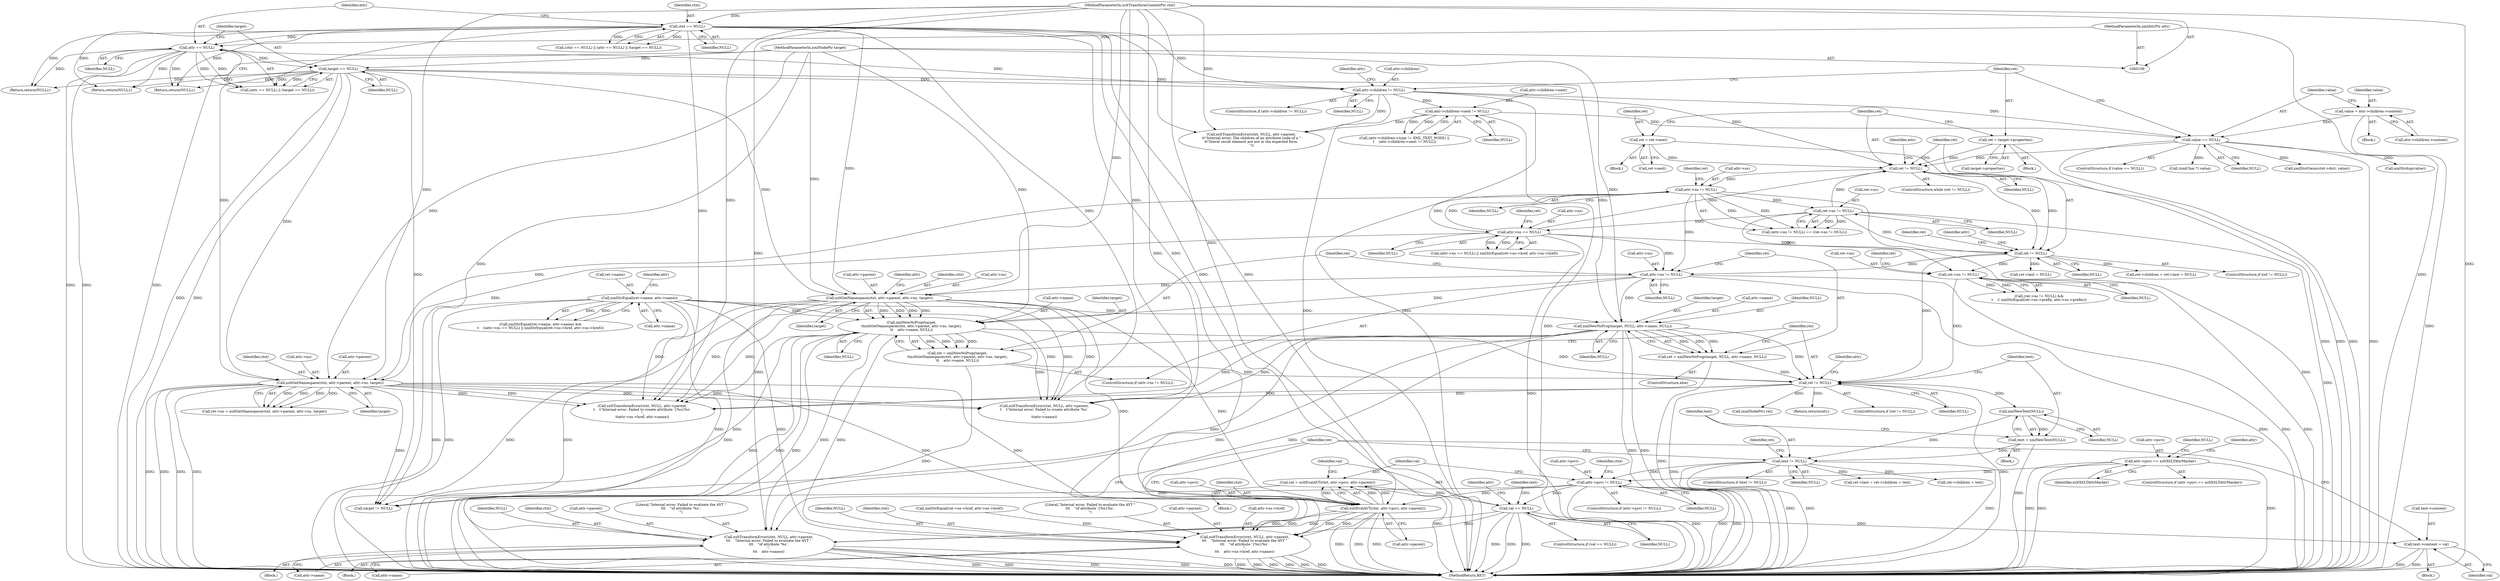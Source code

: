 digraph "0_Chrome_2de493f4a1d48952e09230a0c32ccbd45db973b2_0@pointer" {
"1000378" [label="(Call,val = xsltEvalAVT(ctxt, attr->psvi, attr->parent))"];
"1000380" [label="(Call,xsltEvalAVT(ctxt, attr->psvi, attr->parent))"];
"1000309" [label="(Call,xsltGetNamespace(ctxt, attr->parent, attr->ns, target))"];
"1000118" [label="(Call,ctxt == NULL)"];
"1000110" [label="(MethodParameterIn,xsltTransformContextPtr ctxt)"];
"1000300" [label="(Call,attr->ns != NULL)"];
"1000204" [label="(Call,attr->ns != NULL)"];
"1000223" [label="(Call,attr->ns == NULL)"];
"1000209" [label="(Call,ret->ns != NULL)"];
"1000197" [label="(Call,ret != NULL)"];
"1000241" [label="(Call,ret = ret->next)"];
"1000191" [label="(Call,ret = target->properties)"];
"1000147" [label="(Call,attr->children != NULL)"];
"1000125" [label="(Call,target == NULL)"];
"1000111" [label="(MethodParameterIn,xmlNodePtr target)"];
"1000122" [label="(Call,attr == NULL)"];
"1000112" [label="(MethodParameterIn,xmlAttrPtr attr)"];
"1000187" [label="(Call,value == NULL)"];
"1000179" [label="(Call,value = attr->children->content)"];
"1000162" [label="(Call,attr->children->next != NULL)"];
"1000247" [label="(Call,ret != NULL)"];
"1000288" [label="(Call,xsltGetNamespace(ctxt, attr->parent, attr->ns, target))"];
"1000371" [label="(Call,attr->psvi != NULL)"];
"1000139" [label="(Call,attr->psvi == xsltXSLTAttrMarker)"];
"1000343" [label="(Call,text != NULL)"];
"1000338" [label="(Call,text = xmlNewText(NULL))"];
"1000340" [label="(Call,xmlNewText(NULL))"];
"1000333" [label="(Call,ret != NULL)"];
"1000305" [label="(Call,ret = xmlNewNsProp(target,\n\t\txsltGetNamespace(ctxt, attr->parent, attr->ns, target),\n\t\t    attr->name, NULL))"];
"1000307" [label="(Call,xmlNewNsProp(target,\n\t\txsltGetNamespace(ctxt, attr->parent, attr->ns, target),\n\t\t    attr->name, NULL))"];
"1000215" [label="(Call,xmlStrEqual(ret->name, attr->name))"];
"1000323" [label="(Call,ret = xmlNewNsProp(target, NULL, attr->name, NULL))"];
"1000325" [label="(Call,xmlNewNsProp(target, NULL, attr->name, NULL))"];
"1000266" [label="(Call,ret->ns != NULL)"];
"1000389" [label="(Call,val == NULL)"];
"1000398" [label="(Call,xsltTransformError(ctxt, NULL, attr->parent,\n\t\t\t    \"Internal error: Failed to evaluate the AVT \"\n\t\t\t    \"of attribute '{%s}%s'.\n\",\n\t\t\t    attr->ns->href, attr->name))"];
"1000415" [label="(Call,xsltTransformError(ctxt, NULL, attr->parent,\n\t\t\t    \"Internal error: Failed to evaluate the AVT \"\n\t\t\t    \"of attribute '%s'.\n\",\n\t\t\t    attr->name))"];
"1000427" [label="(Call,text->content = val)"];
"1000249" [label="(Identifier,NULL)"];
"1000189" [label="(Identifier,NULL)"];
"1000265" [label="(Call,(ret->ns != NULL) &&\n\t    (! xmlStrEqual(ret->ns->prefix, attr->ns->prefix)))"];
"1000326" [label="(Identifier,target)"];
"1000382" [label="(Call,attr->psvi)"];
"1000391" [label="(Identifier,NULL)"];
"1000117" [label="(Call,(ctxt == NULL) || (attr == NULL) || (target == NULL))"];
"1000401" [label="(Call,attr->parent)"];
"1000515" [label="(MethodReturn,RET)"];
"1000477" [label="(Call,xmlStrdup(value))"];
"1000308" [label="(Identifier,target)"];
"1000199" [label="(Identifier,NULL)"];
"1000243" [label="(Call,ret->next)"];
"1000340" [label="(Call,xmlNewText(NULL))"];
"1000197" [label="(Call,ret != NULL)"];
"1000288" [label="(Call,xsltGetNamespace(ctxt, attr->parent, attr->ns, target))"];
"1000371" [label="(Call,attr->psvi != NULL)"];
"1000120" [label="(Identifier,NULL)"];
"1000375" [label="(Identifier,NULL)"];
"1000180" [label="(Identifier,value)"];
"1000127" [label="(Identifier,NULL)"];
"1000293" [label="(Call,attr->ns)"];
"1000514" [label="(Identifier,ret)"];
"1000191" [label="(Call,ret = target->properties)"];
"1000304" [label="(Identifier,NULL)"];
"1000376" [label="(Block,)"];
"1000187" [label="(Call,value == NULL)"];
"1000345" [label="(Identifier,NULL)"];
"1000128" [label="(Return,return(NULL);)"];
"1000158" [label="(Identifier,attr)"];
"1000415" [label="(Call,xsltTransformError(ctxt, NULL, attr->parent,\n\t\t\t    \"Internal error: Failed to evaluate the AVT \"\n\t\t\t    \"of attribute '%s'.\n\",\n\t\t\t    attr->name))"];
"1000336" [label="(Block,)"];
"1000360" [label="(Call,(xmlNodePtr) ret)"];
"1000139" [label="(Call,attr->psvi == xsltXSLTAttrMarker)"];
"1000122" [label="(Call,attr == NULL)"];
"1000154" [label="(Call,(attr->children->type != XML_TEXT_NODE) ||\n\t    (attr->children->next != NULL))"];
"1000162" [label="(Call,attr->children->next != NULL)"];
"1000436" [label="(Identifier,ctxt)"];
"1000309" [label="(Call,xsltGetNamespace(ctxt, attr->parent, attr->ns, target))"];
"1000314" [label="(Call,attr->ns)"];
"1000188" [label="(Identifier,value)"];
"1000290" [label="(Call,attr->parent)"];
"1000307" [label="(Call,xmlNewNsProp(target,\n\t\txsltGetNamespace(ctxt, attr->parent, attr->ns, target),\n\t\t    attr->name, NULL))"];
"1000206" [label="(Identifier,attr)"];
"1000418" [label="(Call,attr->parent)"];
"1000125" [label="(Call,target == NULL)"];
"1000513" [label="(Return,return(ret);)"];
"1000204" [label="(Call,attr->ns != NULL)"];
"1000302" [label="(Identifier,attr)"];
"1000405" [label="(Call,attr->ns->href)"];
"1000179" [label="(Call,value = attr->children->content)"];
"1000421" [label="(Literal,\"Internal error: Failed to evaluate the AVT \"\n\t\t\t    \"of attribute '%s'.\n\")"];
"1000136" [label="(Return,return(NULL);)"];
"1000144" [label="(Return,return(NULL);)"];
"1000266" [label="(Call,ret->ns != NULL)"];
"1000275" [label="(Identifier,ret)"];
"1000205" [label="(Call,attr->ns)"];
"1000253" [label="(Identifier,ret)"];
"1000311" [label="(Call,attr->parent)"];
"1000118" [label="(Call,ctxt == NULL)"];
"1000319" [label="(Identifier,attr)"];
"1000255" [label="(Call,ret->children = ret->last = NULL)"];
"1000422" [label="(Call,attr->name)"];
"1000323" [label="(Call,ret = xmlNewNsProp(target, NULL, attr->name, NULL))"];
"1000428" [label="(Call,text->content)"];
"1000147" [label="(Call,attr->children != NULL)"];
"1000322" [label="(ControlStructure,else)"];
"1000483" [label="(Identifier,attr)"];
"1000389" [label="(Call,val == NULL)"];
"1000370" [label="(ControlStructure,if (attr->psvi != NULL))"];
"1000112" [label="(MethodParameterIn,xmlAttrPtr attr)"];
"1000227" [label="(Identifier,NULL)"];
"1000200" [label="(Block,)"];
"1000349" [label="(Identifier,ret)"];
"1000216" [label="(Call,ret->name)"];
"1000246" [label="(ControlStructure,if (ret != NULL))"];
"1000224" [label="(Call,attr->ns)"];
"1000222" [label="(Call,(attr->ns == NULL) || xmlStrEqual(ret->ns->href, attr->ns->href))"];
"1000231" [label="(Identifier,ret)"];
"1000259" [label="(Call,ret->last = NULL)"];
"1000344" [label="(Identifier,text)"];
"1000209" [label="(Call,ret->ns != NULL)"];
"1000351" [label="(Call,ret->children = text)"];
"1000143" [label="(Identifier,xsltXSLTAttrMarker)"];
"1000126" [label="(Identifier,target)"];
"1000140" [label="(Call,attr->psvi)"];
"1000417" [label="(Identifier,NULL)"];
"1000324" [label="(Identifier,ret)"];
"1000385" [label="(Call,attr->parent)"];
"1000439" [label="(Call,target != NULL)"];
"1000395" [label="(Identifier,attr)"];
"1000486" [label="(Call,xsltTransformError(ctxt, NULL, attr->parent,\n\t    \t\"Internal error: Failed to create attribute '{%s}%s'.\n\",\n\t\tattr->ns->href, attr->name))"];
"1000151" [label="(Identifier,NULL)"];
"1000299" [label="(ControlStructure,if (attr->ns != NULL))"];
"1000332" [label="(ControlStructure,if (ret != NULL))"];
"1000110" [label="(MethodParameterIn,xsltTransformContextPtr ctxt)"];
"1000325" [label="(Call,xmlNewNsProp(target, NULL, attr->name, NULL))"];
"1000380" [label="(Call,xsltEvalAVT(ctxt, attr->psvi, attr->parent))"];
"1000270" [label="(Identifier,NULL)"];
"1000426" [label="(Block,)"];
"1000113" [label="(Block,)"];
"1000193" [label="(Call,target->properties)"];
"1000379" [label="(Identifier,val)"];
"1000328" [label="(Call,attr->name)"];
"1000300" [label="(Call,attr->ns != NULL)"];
"1000431" [label="(Identifier,val)"];
"1000186" [label="(ControlStructure,if (value == NULL))"];
"1000208" [label="(Identifier,NULL)"];
"1000342" [label="(ControlStructure,if (text != NULL))"];
"1000211" [label="(Identifier,ret)"];
"1000241" [label="(Call,ret = ret->next)"];
"1000400" [label="(Identifier,NULL)"];
"1000335" [label="(Identifier,NULL)"];
"1000198" [label="(Identifier,ret)"];
"1000192" [label="(Identifier,ret)"];
"1000310" [label="(Identifier,ctxt)"];
"1000210" [label="(Call,ret->ns)"];
"1000334" [label="(Identifier,ret)"];
"1000317" [label="(Identifier,target)"];
"1000214" [label="(Call,xmlStrEqual(ret->name, attr->name) &&\n\t    ((attr->ns == NULL) || xmlStrEqual(ret->ns->href, attr->ns->href)))"];
"1000203" [label="(Call,(attr->ns != NULL) == (ret->ns != NULL))"];
"1000296" [label="(Identifier,target)"];
"1000397" [label="(Block,)"];
"1000248" [label="(Identifier,ret)"];
"1000429" [label="(Identifier,text)"];
"1000338" [label="(Call,text = xmlNewText(NULL))"];
"1000146" [label="(ControlStructure,if (attr->children != NULL))"];
"1000468" [label="(Call,(xmlChar *) value)"];
"1000399" [label="(Identifier,ctxt)"];
"1000305" [label="(Call,ret = xmlNewNsProp(target,\n\t\txsltGetNamespace(ctxt, attr->parent, attr->ns, target),\n\t\t    attr->name, NULL))"];
"1000503" [label="(Call,xsltTransformError(ctxt, NULL, attr->parent,\n\t    \t\"Internal error: Failed to create attribute '%s'.\n\",\n\t\tattr->name))"];
"1000327" [label="(Identifier,NULL)"];
"1000343" [label="(Call,text != NULL)"];
"1000111" [label="(MethodParameterIn,xmlNodePtr target)"];
"1000247" [label="(Call,ret != NULL)"];
"1000138" [label="(ControlStructure,if (attr->psvi == xsltXSLTAttrMarker))"];
"1000219" [label="(Call,attr->name)"];
"1000410" [label="(Call,attr->name)"];
"1000170" [label="(Call,xsltTransformError(ctxt, NULL, attr->parent,\n\t\t\"Internal error: The children of an attribute node of a \"\n\t\t\"literal result element are not in the expected form.\n\"))"];
"1000145" [label="(Identifier,NULL)"];
"1000267" [label="(Call,ret->ns)"];
"1000163" [label="(Call,attr->children->next)"];
"1000223" [label="(Call,attr->ns == NULL)"];
"1000242" [label="(Identifier,ret)"];
"1000347" [label="(Call,ret->last = ret->children = text)"];
"1000333" [label="(Call,ret != NULL)"];
"1000196" [label="(ControlStructure,while (ret != NULL))"];
"1000225" [label="(Identifier,attr)"];
"1000119" [label="(Identifier,ctxt)"];
"1000124" [label="(Identifier,NULL)"];
"1000213" [label="(Identifier,NULL)"];
"1000284" [label="(Call,ret->ns = xsltGetNamespace(ctxt, attr->parent, attr->ns, target))"];
"1000123" [label="(Identifier,attr)"];
"1000427" [label="(Call,text->content = val)"];
"1000398" [label="(Call,xsltTransformError(ctxt, NULL, attr->parent,\n\t\t\t    \"Internal error: Failed to evaluate the AVT \"\n\t\t\t    \"of attribute '{%s}%s'.\n\",\n\t\t\t    attr->ns->href, attr->name))"];
"1000168" [label="(Identifier,NULL)"];
"1000301" [label="(Call,attr->ns)"];
"1000152" [label="(Block,)"];
"1000318" [label="(Call,attr->name)"];
"1000390" [label="(Identifier,val)"];
"1000388" [label="(ControlStructure,if (val == NULL))"];
"1000306" [label="(Identifier,ret)"];
"1000149" [label="(Identifier,attr)"];
"1000339" [label="(Identifier,text)"];
"1000228" [label="(Call,xmlStrEqual(ret->ns->href, attr->ns->href))"];
"1000378" [label="(Call,val = xsltEvalAVT(ctxt, attr->psvi, attr->parent))"];
"1000289" [label="(Identifier,ctxt)"];
"1000372" [label="(Call,attr->psvi)"];
"1000458" [label="(Call,xmlDictOwns(ctxt->dict, value))"];
"1000414" [label="(Block,)"];
"1000181" [label="(Call,attr->children->content)"];
"1000381" [label="(Identifier,ctxt)"];
"1000341" [label="(Identifier,NULL)"];
"1000321" [label="(Identifier,NULL)"];
"1000404" [label="(Literal,\"Internal error: Failed to evaluate the AVT \"\n\t\t\t    \"of attribute '{%s}%s'.\n\")"];
"1000148" [label="(Call,attr->children)"];
"1000331" [label="(Identifier,NULL)"];
"1000416" [label="(Identifier,ctxt)"];
"1000215" [label="(Call,xmlStrEqual(ret->name, attr->name))"];
"1000121" [label="(Call,(attr == NULL) || (target == NULL))"];
"1000378" -> "1000376"  [label="AST: "];
"1000378" -> "1000380"  [label="CFG: "];
"1000379" -> "1000378"  [label="AST: "];
"1000380" -> "1000378"  [label="AST: "];
"1000390" -> "1000378"  [label="CFG: "];
"1000378" -> "1000515"  [label="DDG: "];
"1000380" -> "1000378"  [label="DDG: "];
"1000380" -> "1000378"  [label="DDG: "];
"1000380" -> "1000378"  [label="DDG: "];
"1000378" -> "1000389"  [label="DDG: "];
"1000380" -> "1000385"  [label="CFG: "];
"1000381" -> "1000380"  [label="AST: "];
"1000382" -> "1000380"  [label="AST: "];
"1000385" -> "1000380"  [label="AST: "];
"1000380" -> "1000515"  [label="DDG: "];
"1000380" -> "1000515"  [label="DDG: "];
"1000380" -> "1000515"  [label="DDG: "];
"1000309" -> "1000380"  [label="DDG: "];
"1000309" -> "1000380"  [label="DDG: "];
"1000288" -> "1000380"  [label="DDG: "];
"1000288" -> "1000380"  [label="DDG: "];
"1000118" -> "1000380"  [label="DDG: "];
"1000110" -> "1000380"  [label="DDG: "];
"1000371" -> "1000380"  [label="DDG: "];
"1000380" -> "1000398"  [label="DDG: "];
"1000380" -> "1000398"  [label="DDG: "];
"1000380" -> "1000415"  [label="DDG: "];
"1000380" -> "1000415"  [label="DDG: "];
"1000309" -> "1000307"  [label="AST: "];
"1000309" -> "1000317"  [label="CFG: "];
"1000310" -> "1000309"  [label="AST: "];
"1000311" -> "1000309"  [label="AST: "];
"1000314" -> "1000309"  [label="AST: "];
"1000317" -> "1000309"  [label="AST: "];
"1000319" -> "1000309"  [label="CFG: "];
"1000309" -> "1000515"  [label="DDG: "];
"1000309" -> "1000515"  [label="DDG: "];
"1000309" -> "1000515"  [label="DDG: "];
"1000309" -> "1000307"  [label="DDG: "];
"1000309" -> "1000307"  [label="DDG: "];
"1000309" -> "1000307"  [label="DDG: "];
"1000309" -> "1000307"  [label="DDG: "];
"1000118" -> "1000309"  [label="DDG: "];
"1000110" -> "1000309"  [label="DDG: "];
"1000300" -> "1000309"  [label="DDG: "];
"1000125" -> "1000309"  [label="DDG: "];
"1000111" -> "1000309"  [label="DDG: "];
"1000309" -> "1000486"  [label="DDG: "];
"1000309" -> "1000486"  [label="DDG: "];
"1000309" -> "1000503"  [label="DDG: "];
"1000309" -> "1000503"  [label="DDG: "];
"1000118" -> "1000117"  [label="AST: "];
"1000118" -> "1000120"  [label="CFG: "];
"1000119" -> "1000118"  [label="AST: "];
"1000120" -> "1000118"  [label="AST: "];
"1000123" -> "1000118"  [label="CFG: "];
"1000117" -> "1000118"  [label="CFG: "];
"1000118" -> "1000515"  [label="DDG: "];
"1000118" -> "1000515"  [label="DDG: "];
"1000118" -> "1000117"  [label="DDG: "];
"1000118" -> "1000117"  [label="DDG: "];
"1000110" -> "1000118"  [label="DDG: "];
"1000118" -> "1000122"  [label="DDG: "];
"1000118" -> "1000128"  [label="DDG: "];
"1000118" -> "1000136"  [label="DDG: "];
"1000118" -> "1000144"  [label="DDG: "];
"1000118" -> "1000147"  [label="DDG: "];
"1000118" -> "1000170"  [label="DDG: "];
"1000118" -> "1000288"  [label="DDG: "];
"1000118" -> "1000486"  [label="DDG: "];
"1000118" -> "1000503"  [label="DDG: "];
"1000110" -> "1000109"  [label="AST: "];
"1000110" -> "1000515"  [label="DDG: "];
"1000110" -> "1000170"  [label="DDG: "];
"1000110" -> "1000288"  [label="DDG: "];
"1000110" -> "1000398"  [label="DDG: "];
"1000110" -> "1000415"  [label="DDG: "];
"1000110" -> "1000486"  [label="DDG: "];
"1000110" -> "1000503"  [label="DDG: "];
"1000300" -> "1000299"  [label="AST: "];
"1000300" -> "1000304"  [label="CFG: "];
"1000301" -> "1000300"  [label="AST: "];
"1000304" -> "1000300"  [label="AST: "];
"1000306" -> "1000300"  [label="CFG: "];
"1000324" -> "1000300"  [label="CFG: "];
"1000300" -> "1000515"  [label="DDG: "];
"1000300" -> "1000515"  [label="DDG: "];
"1000204" -> "1000300"  [label="DDG: "];
"1000223" -> "1000300"  [label="DDG: "];
"1000247" -> "1000300"  [label="DDG: "];
"1000300" -> "1000307"  [label="DDG: "];
"1000300" -> "1000325"  [label="DDG: "];
"1000204" -> "1000203"  [label="AST: "];
"1000204" -> "1000208"  [label="CFG: "];
"1000205" -> "1000204"  [label="AST: "];
"1000208" -> "1000204"  [label="AST: "];
"1000211" -> "1000204"  [label="CFG: "];
"1000204" -> "1000515"  [label="DDG: "];
"1000204" -> "1000203"  [label="DDG: "];
"1000204" -> "1000203"  [label="DDG: "];
"1000223" -> "1000204"  [label="DDG: "];
"1000197" -> "1000204"  [label="DDG: "];
"1000204" -> "1000209"  [label="DDG: "];
"1000204" -> "1000223"  [label="DDG: "];
"1000204" -> "1000288"  [label="DDG: "];
"1000223" -> "1000222"  [label="AST: "];
"1000223" -> "1000227"  [label="CFG: "];
"1000224" -> "1000223"  [label="AST: "];
"1000227" -> "1000223"  [label="AST: "];
"1000231" -> "1000223"  [label="CFG: "];
"1000222" -> "1000223"  [label="CFG: "];
"1000223" -> "1000515"  [label="DDG: "];
"1000223" -> "1000197"  [label="DDG: "];
"1000223" -> "1000222"  [label="DDG: "];
"1000223" -> "1000222"  [label="DDG: "];
"1000209" -> "1000223"  [label="DDG: "];
"1000223" -> "1000247"  [label="DDG: "];
"1000223" -> "1000288"  [label="DDG: "];
"1000209" -> "1000203"  [label="AST: "];
"1000209" -> "1000213"  [label="CFG: "];
"1000210" -> "1000209"  [label="AST: "];
"1000213" -> "1000209"  [label="AST: "];
"1000203" -> "1000209"  [label="CFG: "];
"1000209" -> "1000515"  [label="DDG: "];
"1000209" -> "1000197"  [label="DDG: "];
"1000209" -> "1000203"  [label="DDG: "];
"1000209" -> "1000203"  [label="DDG: "];
"1000209" -> "1000247"  [label="DDG: "];
"1000209" -> "1000266"  [label="DDG: "];
"1000197" -> "1000196"  [label="AST: "];
"1000197" -> "1000199"  [label="CFG: "];
"1000198" -> "1000197"  [label="AST: "];
"1000199" -> "1000197"  [label="AST: "];
"1000206" -> "1000197"  [label="CFG: "];
"1000248" -> "1000197"  [label="CFG: "];
"1000241" -> "1000197"  [label="DDG: "];
"1000191" -> "1000197"  [label="DDG: "];
"1000147" -> "1000197"  [label="DDG: "];
"1000187" -> "1000197"  [label="DDG: "];
"1000197" -> "1000247"  [label="DDG: "];
"1000197" -> "1000247"  [label="DDG: "];
"1000241" -> "1000200"  [label="AST: "];
"1000241" -> "1000243"  [label="CFG: "];
"1000242" -> "1000241"  [label="AST: "];
"1000243" -> "1000241"  [label="AST: "];
"1000198" -> "1000241"  [label="CFG: "];
"1000241" -> "1000515"  [label="DDG: "];
"1000191" -> "1000113"  [label="AST: "];
"1000191" -> "1000193"  [label="CFG: "];
"1000192" -> "1000191"  [label="AST: "];
"1000193" -> "1000191"  [label="AST: "];
"1000198" -> "1000191"  [label="CFG: "];
"1000191" -> "1000515"  [label="DDG: "];
"1000147" -> "1000146"  [label="AST: "];
"1000147" -> "1000151"  [label="CFG: "];
"1000148" -> "1000147"  [label="AST: "];
"1000151" -> "1000147"  [label="AST: "];
"1000158" -> "1000147"  [label="CFG: "];
"1000192" -> "1000147"  [label="CFG: "];
"1000147" -> "1000515"  [label="DDG: "];
"1000147" -> "1000515"  [label="DDG: "];
"1000125" -> "1000147"  [label="DDG: "];
"1000122" -> "1000147"  [label="DDG: "];
"1000147" -> "1000162"  [label="DDG: "];
"1000147" -> "1000170"  [label="DDG: "];
"1000147" -> "1000187"  [label="DDG: "];
"1000125" -> "1000121"  [label="AST: "];
"1000125" -> "1000127"  [label="CFG: "];
"1000126" -> "1000125"  [label="AST: "];
"1000127" -> "1000125"  [label="AST: "];
"1000121" -> "1000125"  [label="CFG: "];
"1000125" -> "1000515"  [label="DDG: "];
"1000125" -> "1000515"  [label="DDG: "];
"1000125" -> "1000121"  [label="DDG: "];
"1000125" -> "1000121"  [label="DDG: "];
"1000111" -> "1000125"  [label="DDG: "];
"1000122" -> "1000125"  [label="DDG: "];
"1000125" -> "1000128"  [label="DDG: "];
"1000125" -> "1000136"  [label="DDG: "];
"1000125" -> "1000144"  [label="DDG: "];
"1000125" -> "1000288"  [label="DDG: "];
"1000125" -> "1000325"  [label="DDG: "];
"1000125" -> "1000439"  [label="DDG: "];
"1000111" -> "1000109"  [label="AST: "];
"1000111" -> "1000515"  [label="DDG: "];
"1000111" -> "1000288"  [label="DDG: "];
"1000111" -> "1000307"  [label="DDG: "];
"1000111" -> "1000325"  [label="DDG: "];
"1000111" -> "1000439"  [label="DDG: "];
"1000122" -> "1000121"  [label="AST: "];
"1000122" -> "1000124"  [label="CFG: "];
"1000123" -> "1000122"  [label="AST: "];
"1000124" -> "1000122"  [label="AST: "];
"1000126" -> "1000122"  [label="CFG: "];
"1000121" -> "1000122"  [label="CFG: "];
"1000122" -> "1000515"  [label="DDG: "];
"1000122" -> "1000515"  [label="DDG: "];
"1000122" -> "1000121"  [label="DDG: "];
"1000122" -> "1000121"  [label="DDG: "];
"1000112" -> "1000122"  [label="DDG: "];
"1000122" -> "1000128"  [label="DDG: "];
"1000122" -> "1000136"  [label="DDG: "];
"1000122" -> "1000144"  [label="DDG: "];
"1000112" -> "1000109"  [label="AST: "];
"1000112" -> "1000515"  [label="DDG: "];
"1000187" -> "1000186"  [label="AST: "];
"1000187" -> "1000189"  [label="CFG: "];
"1000188" -> "1000187"  [label="AST: "];
"1000189" -> "1000187"  [label="AST: "];
"1000192" -> "1000187"  [label="CFG: "];
"1000187" -> "1000515"  [label="DDG: "];
"1000187" -> "1000515"  [label="DDG: "];
"1000179" -> "1000187"  [label="DDG: "];
"1000162" -> "1000187"  [label="DDG: "];
"1000187" -> "1000458"  [label="DDG: "];
"1000187" -> "1000468"  [label="DDG: "];
"1000187" -> "1000477"  [label="DDG: "];
"1000179" -> "1000152"  [label="AST: "];
"1000179" -> "1000181"  [label="CFG: "];
"1000180" -> "1000179"  [label="AST: "];
"1000181" -> "1000179"  [label="AST: "];
"1000188" -> "1000179"  [label="CFG: "];
"1000179" -> "1000515"  [label="DDG: "];
"1000162" -> "1000154"  [label="AST: "];
"1000162" -> "1000168"  [label="CFG: "];
"1000163" -> "1000162"  [label="AST: "];
"1000168" -> "1000162"  [label="AST: "];
"1000154" -> "1000162"  [label="CFG: "];
"1000162" -> "1000515"  [label="DDG: "];
"1000162" -> "1000154"  [label="DDG: "];
"1000162" -> "1000154"  [label="DDG: "];
"1000162" -> "1000170"  [label="DDG: "];
"1000247" -> "1000246"  [label="AST: "];
"1000247" -> "1000249"  [label="CFG: "];
"1000248" -> "1000247"  [label="AST: "];
"1000249" -> "1000247"  [label="AST: "];
"1000253" -> "1000247"  [label="CFG: "];
"1000302" -> "1000247"  [label="CFG: "];
"1000247" -> "1000255"  [label="DDG: "];
"1000247" -> "1000259"  [label="DDG: "];
"1000247" -> "1000266"  [label="DDG: "];
"1000247" -> "1000333"  [label="DDG: "];
"1000288" -> "1000284"  [label="AST: "];
"1000288" -> "1000296"  [label="CFG: "];
"1000289" -> "1000288"  [label="AST: "];
"1000290" -> "1000288"  [label="AST: "];
"1000293" -> "1000288"  [label="AST: "];
"1000296" -> "1000288"  [label="AST: "];
"1000284" -> "1000288"  [label="CFG: "];
"1000288" -> "1000515"  [label="DDG: "];
"1000288" -> "1000515"  [label="DDG: "];
"1000288" -> "1000515"  [label="DDG: "];
"1000288" -> "1000515"  [label="DDG: "];
"1000288" -> "1000284"  [label="DDG: "];
"1000288" -> "1000284"  [label="DDG: "];
"1000288" -> "1000284"  [label="DDG: "];
"1000288" -> "1000284"  [label="DDG: "];
"1000288" -> "1000439"  [label="DDG: "];
"1000288" -> "1000486"  [label="DDG: "];
"1000288" -> "1000486"  [label="DDG: "];
"1000288" -> "1000503"  [label="DDG: "];
"1000288" -> "1000503"  [label="DDG: "];
"1000371" -> "1000370"  [label="AST: "];
"1000371" -> "1000375"  [label="CFG: "];
"1000372" -> "1000371"  [label="AST: "];
"1000375" -> "1000371"  [label="AST: "];
"1000379" -> "1000371"  [label="CFG: "];
"1000436" -> "1000371"  [label="CFG: "];
"1000371" -> "1000515"  [label="DDG: "];
"1000371" -> "1000515"  [label="DDG: "];
"1000371" -> "1000515"  [label="DDG: "];
"1000139" -> "1000371"  [label="DDG: "];
"1000343" -> "1000371"  [label="DDG: "];
"1000371" -> "1000389"  [label="DDG: "];
"1000371" -> "1000439"  [label="DDG: "];
"1000139" -> "1000138"  [label="AST: "];
"1000139" -> "1000143"  [label="CFG: "];
"1000140" -> "1000139"  [label="AST: "];
"1000143" -> "1000139"  [label="AST: "];
"1000145" -> "1000139"  [label="CFG: "];
"1000149" -> "1000139"  [label="CFG: "];
"1000139" -> "1000515"  [label="DDG: "];
"1000139" -> "1000515"  [label="DDG: "];
"1000139" -> "1000515"  [label="DDG: "];
"1000343" -> "1000342"  [label="AST: "];
"1000343" -> "1000345"  [label="CFG: "];
"1000344" -> "1000343"  [label="AST: "];
"1000345" -> "1000343"  [label="AST: "];
"1000349" -> "1000343"  [label="CFG: "];
"1000514" -> "1000343"  [label="CFG: "];
"1000343" -> "1000515"  [label="DDG: "];
"1000343" -> "1000515"  [label="DDG: "];
"1000343" -> "1000515"  [label="DDG: "];
"1000338" -> "1000343"  [label="DDG: "];
"1000340" -> "1000343"  [label="DDG: "];
"1000343" -> "1000347"  [label="DDG: "];
"1000343" -> "1000351"  [label="DDG: "];
"1000338" -> "1000336"  [label="AST: "];
"1000338" -> "1000340"  [label="CFG: "];
"1000339" -> "1000338"  [label="AST: "];
"1000340" -> "1000338"  [label="AST: "];
"1000344" -> "1000338"  [label="CFG: "];
"1000338" -> "1000515"  [label="DDG: "];
"1000340" -> "1000338"  [label="DDG: "];
"1000340" -> "1000341"  [label="CFG: "];
"1000341" -> "1000340"  [label="AST: "];
"1000333" -> "1000340"  [label="DDG: "];
"1000333" -> "1000332"  [label="AST: "];
"1000333" -> "1000335"  [label="CFG: "];
"1000334" -> "1000333"  [label="AST: "];
"1000335" -> "1000333"  [label="AST: "];
"1000339" -> "1000333"  [label="CFG: "];
"1000483" -> "1000333"  [label="CFG: "];
"1000333" -> "1000515"  [label="DDG: "];
"1000333" -> "1000515"  [label="DDG: "];
"1000305" -> "1000333"  [label="DDG: "];
"1000323" -> "1000333"  [label="DDG: "];
"1000325" -> "1000333"  [label="DDG: "];
"1000266" -> "1000333"  [label="DDG: "];
"1000307" -> "1000333"  [label="DDG: "];
"1000333" -> "1000360"  [label="DDG: "];
"1000333" -> "1000486"  [label="DDG: "];
"1000333" -> "1000503"  [label="DDG: "];
"1000333" -> "1000513"  [label="DDG: "];
"1000305" -> "1000299"  [label="AST: "];
"1000305" -> "1000307"  [label="CFG: "];
"1000306" -> "1000305"  [label="AST: "];
"1000307" -> "1000305"  [label="AST: "];
"1000334" -> "1000305"  [label="CFG: "];
"1000305" -> "1000515"  [label="DDG: "];
"1000307" -> "1000305"  [label="DDG: "];
"1000307" -> "1000305"  [label="DDG: "];
"1000307" -> "1000305"  [label="DDG: "];
"1000307" -> "1000305"  [label="DDG: "];
"1000307" -> "1000321"  [label="CFG: "];
"1000308" -> "1000307"  [label="AST: "];
"1000318" -> "1000307"  [label="AST: "];
"1000321" -> "1000307"  [label="AST: "];
"1000307" -> "1000515"  [label="DDG: "];
"1000307" -> "1000515"  [label="DDG: "];
"1000307" -> "1000515"  [label="DDG: "];
"1000215" -> "1000307"  [label="DDG: "];
"1000307" -> "1000398"  [label="DDG: "];
"1000307" -> "1000415"  [label="DDG: "];
"1000307" -> "1000439"  [label="DDG: "];
"1000307" -> "1000486"  [label="DDG: "];
"1000307" -> "1000503"  [label="DDG: "];
"1000215" -> "1000214"  [label="AST: "];
"1000215" -> "1000219"  [label="CFG: "];
"1000216" -> "1000215"  [label="AST: "];
"1000219" -> "1000215"  [label="AST: "];
"1000225" -> "1000215"  [label="CFG: "];
"1000214" -> "1000215"  [label="CFG: "];
"1000215" -> "1000515"  [label="DDG: "];
"1000215" -> "1000515"  [label="DDG: "];
"1000215" -> "1000214"  [label="DDG: "];
"1000215" -> "1000214"  [label="DDG: "];
"1000215" -> "1000325"  [label="DDG: "];
"1000215" -> "1000398"  [label="DDG: "];
"1000215" -> "1000415"  [label="DDG: "];
"1000215" -> "1000486"  [label="DDG: "];
"1000215" -> "1000503"  [label="DDG: "];
"1000323" -> "1000322"  [label="AST: "];
"1000323" -> "1000325"  [label="CFG: "];
"1000324" -> "1000323"  [label="AST: "];
"1000325" -> "1000323"  [label="AST: "];
"1000334" -> "1000323"  [label="CFG: "];
"1000323" -> "1000515"  [label="DDG: "];
"1000325" -> "1000323"  [label="DDG: "];
"1000325" -> "1000323"  [label="DDG: "];
"1000325" -> "1000323"  [label="DDG: "];
"1000325" -> "1000331"  [label="CFG: "];
"1000326" -> "1000325"  [label="AST: "];
"1000327" -> "1000325"  [label="AST: "];
"1000328" -> "1000325"  [label="AST: "];
"1000331" -> "1000325"  [label="AST: "];
"1000325" -> "1000515"  [label="DDG: "];
"1000325" -> "1000515"  [label="DDG: "];
"1000325" -> "1000398"  [label="DDG: "];
"1000325" -> "1000415"  [label="DDG: "];
"1000325" -> "1000439"  [label="DDG: "];
"1000325" -> "1000486"  [label="DDG: "];
"1000325" -> "1000503"  [label="DDG: "];
"1000266" -> "1000265"  [label="AST: "];
"1000266" -> "1000270"  [label="CFG: "];
"1000267" -> "1000266"  [label="AST: "];
"1000270" -> "1000266"  [label="AST: "];
"1000275" -> "1000266"  [label="CFG: "];
"1000265" -> "1000266"  [label="CFG: "];
"1000266" -> "1000515"  [label="DDG: "];
"1000266" -> "1000265"  [label="DDG: "];
"1000266" -> "1000265"  [label="DDG: "];
"1000389" -> "1000388"  [label="AST: "];
"1000389" -> "1000391"  [label="CFG: "];
"1000390" -> "1000389"  [label="AST: "];
"1000391" -> "1000389"  [label="AST: "];
"1000395" -> "1000389"  [label="CFG: "];
"1000429" -> "1000389"  [label="CFG: "];
"1000389" -> "1000515"  [label="DDG: "];
"1000389" -> "1000515"  [label="DDG: "];
"1000389" -> "1000515"  [label="DDG: "];
"1000389" -> "1000398"  [label="DDG: "];
"1000389" -> "1000415"  [label="DDG: "];
"1000389" -> "1000427"  [label="DDG: "];
"1000398" -> "1000397"  [label="AST: "];
"1000398" -> "1000410"  [label="CFG: "];
"1000399" -> "1000398"  [label="AST: "];
"1000400" -> "1000398"  [label="AST: "];
"1000401" -> "1000398"  [label="AST: "];
"1000404" -> "1000398"  [label="AST: "];
"1000405" -> "1000398"  [label="AST: "];
"1000410" -> "1000398"  [label="AST: "];
"1000514" -> "1000398"  [label="CFG: "];
"1000398" -> "1000515"  [label="DDG: "];
"1000398" -> "1000515"  [label="DDG: "];
"1000398" -> "1000515"  [label="DDG: "];
"1000398" -> "1000515"  [label="DDG: "];
"1000398" -> "1000515"  [label="DDG: "];
"1000398" -> "1000515"  [label="DDG: "];
"1000228" -> "1000398"  [label="DDG: "];
"1000415" -> "1000414"  [label="AST: "];
"1000415" -> "1000422"  [label="CFG: "];
"1000416" -> "1000415"  [label="AST: "];
"1000417" -> "1000415"  [label="AST: "];
"1000418" -> "1000415"  [label="AST: "];
"1000421" -> "1000415"  [label="AST: "];
"1000422" -> "1000415"  [label="AST: "];
"1000514" -> "1000415"  [label="CFG: "];
"1000415" -> "1000515"  [label="DDG: "];
"1000415" -> "1000515"  [label="DDG: "];
"1000415" -> "1000515"  [label="DDG: "];
"1000415" -> "1000515"  [label="DDG: "];
"1000415" -> "1000515"  [label="DDG: "];
"1000427" -> "1000426"  [label="AST: "];
"1000427" -> "1000431"  [label="CFG: "];
"1000428" -> "1000427"  [label="AST: "];
"1000431" -> "1000427"  [label="AST: "];
"1000514" -> "1000427"  [label="CFG: "];
"1000427" -> "1000515"  [label="DDG: "];
"1000427" -> "1000515"  [label="DDG: "];
}
